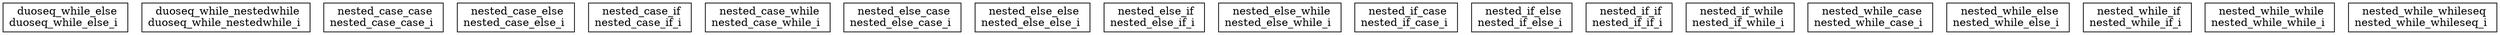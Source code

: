 digraph {
duoseq_while_else_i [ label=" duoseq_while_else\nduoseq_while_else_i " shape= box ]
duoseq_while_nestedwhile_i [ label=" duoseq_while_nestedwhile\nduoseq_while_nestedwhile_i " shape= box ]
nested_case_case_i [ label=" nested_case_case\nnested_case_case_i " shape= box ]
nested_case_else_i [ label=" nested_case_else\nnested_case_else_i " shape= box ]
nested_case_if_i [ label=" nested_case_if\nnested_case_if_i " shape= box ]
nested_case_while_i [ label=" nested_case_while\nnested_case_while_i " shape= box ]
nested_else_case_i [ label=" nested_else_case\nnested_else_case_i " shape= box ]
nested_else_else_i [ label=" nested_else_else\nnested_else_else_i " shape= box ]
nested_else_if_i [ label=" nested_else_if\nnested_else_if_i " shape= box ]
nested_else_while_i [ label=" nested_else_while\nnested_else_while_i " shape= box ]
nested_if_case_i [ label=" nested_if_case\nnested_if_case_i " shape= box ]
nested_if_else_i [ label=" nested_if_else\nnested_if_else_i " shape= box ]
nested_if_if_i [ label=" nested_if_if\nnested_if_if_i " shape= box ]
nested_if_while_i [ label=" nested_if_while\nnested_if_while_i " shape= box ]
nested_while_case_i [ label=" nested_while_case\nnested_while_case_i " shape= box ]
nested_while_else_i [ label=" nested_while_else\nnested_while_else_i " shape= box ]
nested_while_if_i [ label=" nested_while_if\nnested_while_if_i " shape= box ]
nested_while_while_i [ label=" nested_while_while\nnested_while_while_i " shape= box ]
nested_while_whileseq_i [ label=" nested_while_whileseq\nnested_while_whileseq_i " shape= box ]

}
